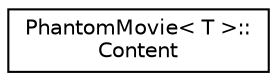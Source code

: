 digraph "Graphical Class Hierarchy"
{
  edge [fontname="Helvetica",fontsize="10",labelfontname="Helvetica",labelfontsize="10"];
  node [fontname="Helvetica",fontsize="10",shape=record];
  rankdir="LR";
  Node0 [label="PhantomMovie\< T \>::\lContent",height=0.2,width=0.4,color="black", fillcolor="white", style="filled",URL="$structPhantomMovie_1_1Content.html"];
}
